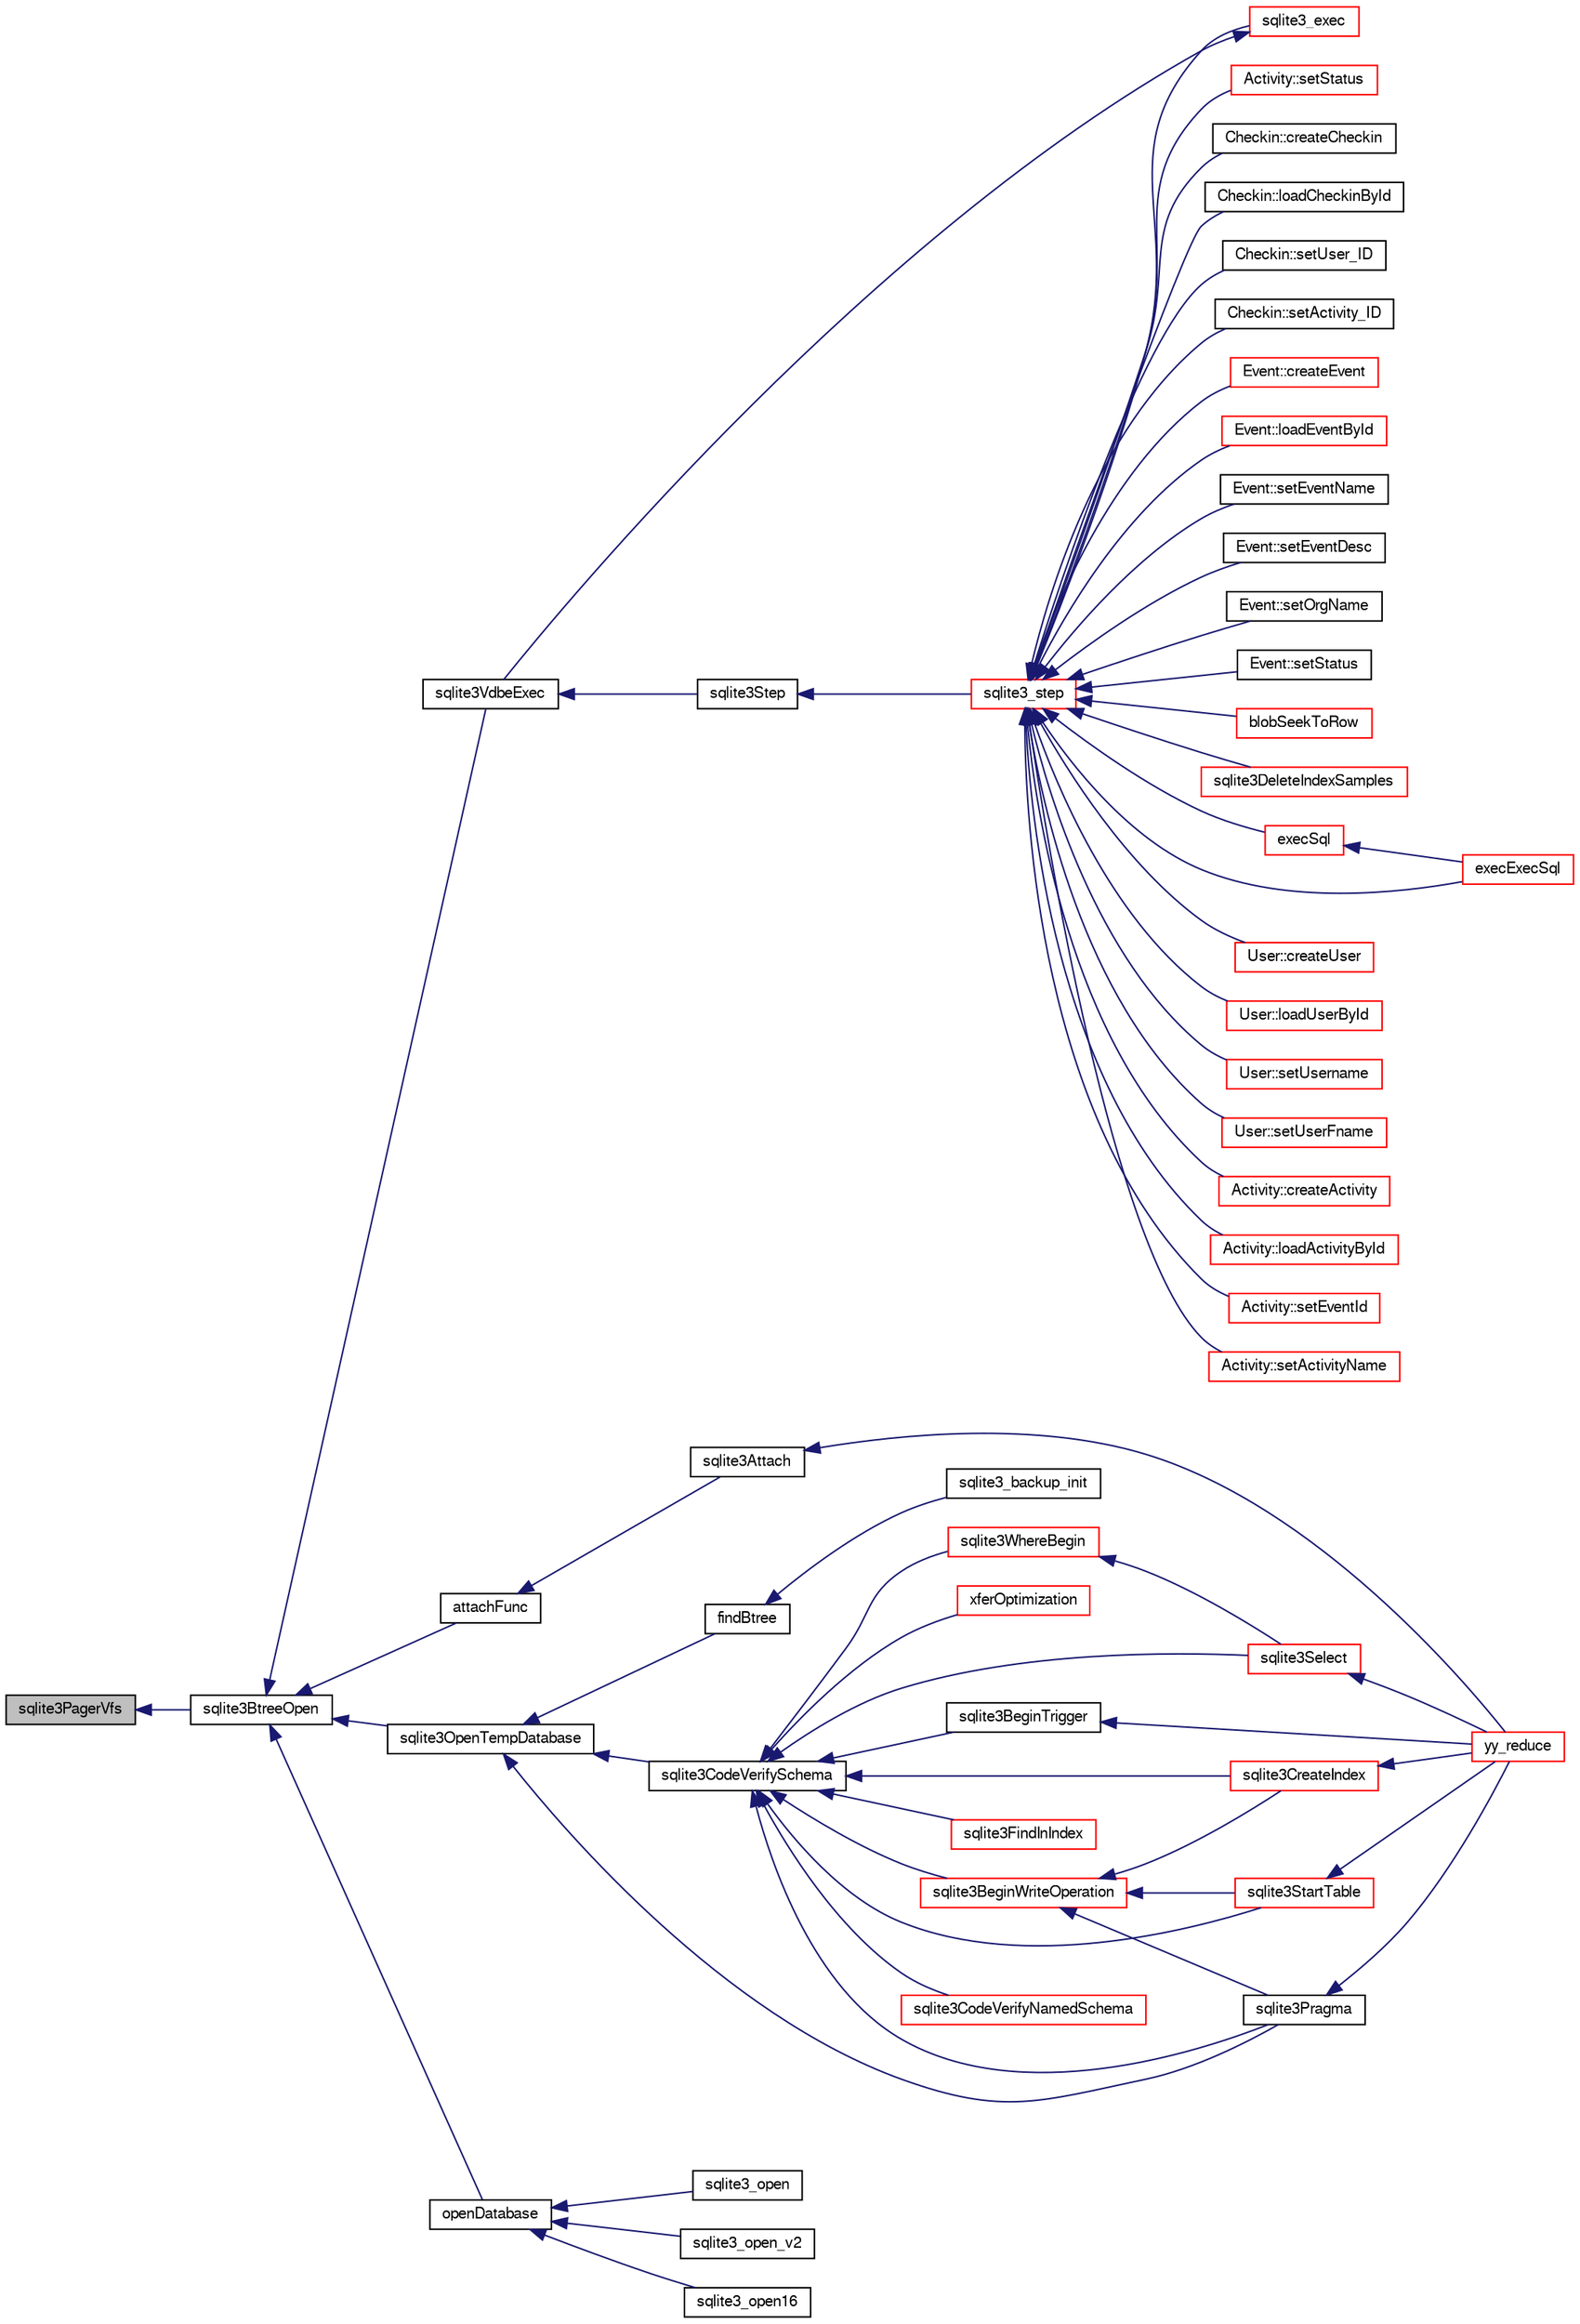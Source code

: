 digraph "sqlite3PagerVfs"
{
  edge [fontname="FreeSans",fontsize="10",labelfontname="FreeSans",labelfontsize="10"];
  node [fontname="FreeSans",fontsize="10",shape=record];
  rankdir="LR";
  Node642914 [label="sqlite3PagerVfs",height=0.2,width=0.4,color="black", fillcolor="grey75", style="filled", fontcolor="black"];
  Node642914 -> Node642915 [dir="back",color="midnightblue",fontsize="10",style="solid",fontname="FreeSans"];
  Node642915 [label="sqlite3BtreeOpen",height=0.2,width=0.4,color="black", fillcolor="white", style="filled",URL="$sqlite3_8c.html#a13dcb44dc34af6ce9d38de9c5aa975f9"];
  Node642915 -> Node642916 [dir="back",color="midnightblue",fontsize="10",style="solid",fontname="FreeSans"];
  Node642916 [label="sqlite3VdbeExec",height=0.2,width=0.4,color="black", fillcolor="white", style="filled",URL="$sqlite3_8c.html#a8ce40a614bdc56719c4d642b1e4dfb21"];
  Node642916 -> Node642917 [dir="back",color="midnightblue",fontsize="10",style="solid",fontname="FreeSans"];
  Node642917 [label="sqlite3Step",height=0.2,width=0.4,color="black", fillcolor="white", style="filled",URL="$sqlite3_8c.html#a3f2872e873e2758a4beedad1d5113554"];
  Node642917 -> Node642918 [dir="back",color="midnightblue",fontsize="10",style="solid",fontname="FreeSans"];
  Node642918 [label="sqlite3_step",height=0.2,width=0.4,color="red", fillcolor="white", style="filled",URL="$sqlite3_8h.html#ac1e491ce36b7471eb28387f7d3c74334"];
  Node642918 -> Node642919 [dir="back",color="midnightblue",fontsize="10",style="solid",fontname="FreeSans"];
  Node642919 [label="Activity::createActivity",height=0.2,width=0.4,color="red", fillcolor="white", style="filled",URL="$classActivity.html#a813cc5e52c14ab49b39014c134e3425b"];
  Node642918 -> Node642922 [dir="back",color="midnightblue",fontsize="10",style="solid",fontname="FreeSans"];
  Node642922 [label="Activity::loadActivityById",height=0.2,width=0.4,color="red", fillcolor="white", style="filled",URL="$classActivity.html#abe4ffb4f08a47212ebf9013259d9e7fd"];
  Node642918 -> Node642924 [dir="back",color="midnightblue",fontsize="10",style="solid",fontname="FreeSans"];
  Node642924 [label="Activity::setEventId",height=0.2,width=0.4,color="red", fillcolor="white", style="filled",URL="$classActivity.html#adb1d0fd0d08f473e068f0a4086bfa9ca"];
  Node642918 -> Node642925 [dir="back",color="midnightblue",fontsize="10",style="solid",fontname="FreeSans"];
  Node642925 [label="Activity::setActivityName",height=0.2,width=0.4,color="red", fillcolor="white", style="filled",URL="$classActivity.html#a62dc3737b33915a36086f9dd26d16a81"];
  Node642918 -> Node642926 [dir="back",color="midnightblue",fontsize="10",style="solid",fontname="FreeSans"];
  Node642926 [label="Activity::setStatus",height=0.2,width=0.4,color="red", fillcolor="white", style="filled",URL="$classActivity.html#af618135a7738f4d2a7ee147a8ef912ea"];
  Node642918 -> Node642927 [dir="back",color="midnightblue",fontsize="10",style="solid",fontname="FreeSans"];
  Node642927 [label="Checkin::createCheckin",height=0.2,width=0.4,color="black", fillcolor="white", style="filled",URL="$classCheckin.html#a4e40acdf7fff0e607f6de4f24f3a163c"];
  Node642918 -> Node642928 [dir="back",color="midnightblue",fontsize="10",style="solid",fontname="FreeSans"];
  Node642928 [label="Checkin::loadCheckinById",height=0.2,width=0.4,color="black", fillcolor="white", style="filled",URL="$classCheckin.html#a3461f70ea6c68475225f2a07f78a21e0"];
  Node642918 -> Node642929 [dir="back",color="midnightblue",fontsize="10",style="solid",fontname="FreeSans"];
  Node642929 [label="Checkin::setUser_ID",height=0.2,width=0.4,color="black", fillcolor="white", style="filled",URL="$classCheckin.html#a76ab640f4f912876dbebf183db5359c6"];
  Node642918 -> Node642930 [dir="back",color="midnightblue",fontsize="10",style="solid",fontname="FreeSans"];
  Node642930 [label="Checkin::setActivity_ID",height=0.2,width=0.4,color="black", fillcolor="white", style="filled",URL="$classCheckin.html#ab2ff3ec2604ec73a42af25874a00b232"];
  Node642918 -> Node642931 [dir="back",color="midnightblue",fontsize="10",style="solid",fontname="FreeSans"];
  Node642931 [label="Event::createEvent",height=0.2,width=0.4,color="red", fillcolor="white", style="filled",URL="$classEvent.html#a77adb9f4a46ffb32c2d931f0691f5903"];
  Node642918 -> Node642932 [dir="back",color="midnightblue",fontsize="10",style="solid",fontname="FreeSans"];
  Node642932 [label="Event::loadEventById",height=0.2,width=0.4,color="red", fillcolor="white", style="filled",URL="$classEvent.html#afa66cea33f722dbeecb69cc98fdea055"];
  Node642918 -> Node642933 [dir="back",color="midnightblue",fontsize="10",style="solid",fontname="FreeSans"];
  Node642933 [label="Event::setEventName",height=0.2,width=0.4,color="black", fillcolor="white", style="filled",URL="$classEvent.html#a10596b6ca077df05184e30d62b08729d"];
  Node642918 -> Node642934 [dir="back",color="midnightblue",fontsize="10",style="solid",fontname="FreeSans"];
  Node642934 [label="Event::setEventDesc",height=0.2,width=0.4,color="black", fillcolor="white", style="filled",URL="$classEvent.html#ae36b8377dcae792f1c5c4726024c981b"];
  Node642918 -> Node642935 [dir="back",color="midnightblue",fontsize="10",style="solid",fontname="FreeSans"];
  Node642935 [label="Event::setOrgName",height=0.2,width=0.4,color="black", fillcolor="white", style="filled",URL="$classEvent.html#a19aac0f776bd764563a54977656cf680"];
  Node642918 -> Node642936 [dir="back",color="midnightblue",fontsize="10",style="solid",fontname="FreeSans"];
  Node642936 [label="Event::setStatus",height=0.2,width=0.4,color="black", fillcolor="white", style="filled",URL="$classEvent.html#ab0a6b9285af0f4172eb841e2b80f8972"];
  Node642918 -> Node642937 [dir="back",color="midnightblue",fontsize="10",style="solid",fontname="FreeSans"];
  Node642937 [label="blobSeekToRow",height=0.2,width=0.4,color="red", fillcolor="white", style="filled",URL="$sqlite3_8c.html#afff57e13332b98c8a44a7cebe38962ab"];
  Node642918 -> Node642940 [dir="back",color="midnightblue",fontsize="10",style="solid",fontname="FreeSans"];
  Node642940 [label="sqlite3DeleteIndexSamples",height=0.2,width=0.4,color="red", fillcolor="white", style="filled",URL="$sqlite3_8c.html#aaeda0302fbf61397ec009f65bed047ef"];
  Node642918 -> Node643109 [dir="back",color="midnightblue",fontsize="10",style="solid",fontname="FreeSans"];
  Node643109 [label="sqlite3_exec",height=0.2,width=0.4,color="red", fillcolor="white", style="filled",URL="$sqlite3_8h.html#a97487ec8150e0bcc8fa392ab8f0e24db"];
  Node643109 -> Node642916 [dir="back",color="midnightblue",fontsize="10",style="solid",fontname="FreeSans"];
  Node642918 -> Node643100 [dir="back",color="midnightblue",fontsize="10",style="solid",fontname="FreeSans"];
  Node643100 [label="execSql",height=0.2,width=0.4,color="red", fillcolor="white", style="filled",URL="$sqlite3_8c.html#a7d16651b98a110662f4c265eff0246cb"];
  Node643100 -> Node643101 [dir="back",color="midnightblue",fontsize="10",style="solid",fontname="FreeSans"];
  Node643101 [label="execExecSql",height=0.2,width=0.4,color="red", fillcolor="white", style="filled",URL="$sqlite3_8c.html#ac1be09a6c047f21133d16378d301e0d4"];
  Node642918 -> Node643101 [dir="back",color="midnightblue",fontsize="10",style="solid",fontname="FreeSans"];
  Node642918 -> Node643103 [dir="back",color="midnightblue",fontsize="10",style="solid",fontname="FreeSans"];
  Node643103 [label="User::createUser",height=0.2,width=0.4,color="red", fillcolor="white", style="filled",URL="$classUser.html#a22ed673939e8cc0a136130b809bba513"];
  Node642918 -> Node643104 [dir="back",color="midnightblue",fontsize="10",style="solid",fontname="FreeSans"];
  Node643104 [label="User::loadUserById",height=0.2,width=0.4,color="red", fillcolor="white", style="filled",URL="$classUser.html#a863377665b7fb83c5547dcf9727f5092"];
  Node642918 -> Node643105 [dir="back",color="midnightblue",fontsize="10",style="solid",fontname="FreeSans"];
  Node643105 [label="User::setUsername",height=0.2,width=0.4,color="red", fillcolor="white", style="filled",URL="$classUser.html#aa0497022a136cb78de785b0a39ae60b1"];
  Node642918 -> Node643106 [dir="back",color="midnightblue",fontsize="10",style="solid",fontname="FreeSans"];
  Node643106 [label="User::setUserFname",height=0.2,width=0.4,color="red", fillcolor="white", style="filled",URL="$classUser.html#a72657eb55cd0ca437b4841a43f19912f"];
  Node642915 -> Node642944 [dir="back",color="midnightblue",fontsize="10",style="solid",fontname="FreeSans"];
  Node642944 [label="attachFunc",height=0.2,width=0.4,color="black", fillcolor="white", style="filled",URL="$sqlite3_8c.html#a69cb751a7da501b9a0aa37e0d7c3eaf7"];
  Node642944 -> Node642945 [dir="back",color="midnightblue",fontsize="10",style="solid",fontname="FreeSans"];
  Node642945 [label="sqlite3Attach",height=0.2,width=0.4,color="black", fillcolor="white", style="filled",URL="$sqlite3_8c.html#ae0907fe0b43cc1b4c7e6a16213e8546f"];
  Node642945 -> Node642946 [dir="back",color="midnightblue",fontsize="10",style="solid",fontname="FreeSans"];
  Node642946 [label="yy_reduce",height=0.2,width=0.4,color="red", fillcolor="white", style="filled",URL="$sqlite3_8c.html#a7c419a9b25711c666a9a2449ef377f14"];
  Node642915 -> Node643177 [dir="back",color="midnightblue",fontsize="10",style="solid",fontname="FreeSans"];
  Node643177 [label="sqlite3OpenTempDatabase",height=0.2,width=0.4,color="black", fillcolor="white", style="filled",URL="$sqlite3_8c.html#aaf3088380b731428b72d3b5777f93755"];
  Node643177 -> Node643121 [dir="back",color="midnightblue",fontsize="10",style="solid",fontname="FreeSans"];
  Node643121 [label="findBtree",height=0.2,width=0.4,color="black", fillcolor="white", style="filled",URL="$sqlite3_8c.html#ab4ee5743b77efd7f8832bf0b9315f973"];
  Node643121 -> Node643122 [dir="back",color="midnightblue",fontsize="10",style="solid",fontname="FreeSans"];
  Node643122 [label="sqlite3_backup_init",height=0.2,width=0.4,color="black", fillcolor="white", style="filled",URL="$sqlite3_8h.html#a9c9aa9e8edeb9910d93148a6621c1097"];
  Node643177 -> Node643178 [dir="back",color="midnightblue",fontsize="10",style="solid",fontname="FreeSans"];
  Node643178 [label="sqlite3CodeVerifySchema",height=0.2,width=0.4,color="black", fillcolor="white", style="filled",URL="$sqlite3_8c.html#ad9d8708d96f8416ec59ebf41c57000f9"];
  Node643178 -> Node642997 [dir="back",color="midnightblue",fontsize="10",style="solid",fontname="FreeSans"];
  Node642997 [label="sqlite3FindInIndex",height=0.2,width=0.4,color="red", fillcolor="white", style="filled",URL="$sqlite3_8c.html#af7d8c56ab0231f44bb5f87b3fafeffb2"];
  Node643178 -> Node643038 [dir="back",color="midnightblue",fontsize="10",style="solid",fontname="FreeSans"];
  Node643038 [label="sqlite3StartTable",height=0.2,width=0.4,color="red", fillcolor="white", style="filled",URL="$sqlite3_8c.html#af49b4395f39d9078a0dda2484c183012"];
  Node643038 -> Node642946 [dir="back",color="midnightblue",fontsize="10",style="solid",fontname="FreeSans"];
  Node643178 -> Node642955 [dir="back",color="midnightblue",fontsize="10",style="solid",fontname="FreeSans"];
  Node642955 [label="sqlite3CreateIndex",height=0.2,width=0.4,color="red", fillcolor="white", style="filled",URL="$sqlite3_8c.html#a8dbe5e590ab6c58a8c45f34f7c81e825"];
  Node642955 -> Node642946 [dir="back",color="midnightblue",fontsize="10",style="solid",fontname="FreeSans"];
  Node643178 -> Node643179 [dir="back",color="midnightblue",fontsize="10",style="solid",fontname="FreeSans"];
  Node643179 [label="sqlite3CodeVerifyNamedSchema",height=0.2,width=0.4,color="red", fillcolor="white", style="filled",URL="$sqlite3_8c.html#a30331e33b8e462cbe3aa83c8bddb8c0e"];
  Node643178 -> Node643180 [dir="back",color="midnightblue",fontsize="10",style="solid",fontname="FreeSans"];
  Node643180 [label="sqlite3BeginWriteOperation",height=0.2,width=0.4,color="red", fillcolor="white", style="filled",URL="$sqlite3_8c.html#a21b1b811bbe305f922244f8913c87f10"];
  Node643180 -> Node643038 [dir="back",color="midnightblue",fontsize="10",style="solid",fontname="FreeSans"];
  Node643180 -> Node642955 [dir="back",color="midnightblue",fontsize="10",style="solid",fontname="FreeSans"];
  Node643180 -> Node642994 [dir="back",color="midnightblue",fontsize="10",style="solid",fontname="FreeSans"];
  Node642994 [label="sqlite3Pragma",height=0.2,width=0.4,color="black", fillcolor="white", style="filled",URL="$sqlite3_8c.html#a111391370f58f8e6a6eca51fd34d62ed"];
  Node642994 -> Node642946 [dir="back",color="midnightblue",fontsize="10",style="solid",fontname="FreeSans"];
  Node643178 -> Node642975 [dir="back",color="midnightblue",fontsize="10",style="solid",fontname="FreeSans"];
  Node642975 [label="xferOptimization",height=0.2,width=0.4,color="red", fillcolor="white", style="filled",URL="$sqlite3_8c.html#ae85c90f7d064fe83f4ed930e708855d2"];
  Node643178 -> Node642994 [dir="back",color="midnightblue",fontsize="10",style="solid",fontname="FreeSans"];
  Node643178 -> Node642995 [dir="back",color="midnightblue",fontsize="10",style="solid",fontname="FreeSans"];
  Node642995 [label="sqlite3Select",height=0.2,width=0.4,color="red", fillcolor="white", style="filled",URL="$sqlite3_8c.html#a2465ee8c956209ba4b272477b7c21a45"];
  Node642995 -> Node642946 [dir="back",color="midnightblue",fontsize="10",style="solid",fontname="FreeSans"];
  Node643178 -> Node642974 [dir="back",color="midnightblue",fontsize="10",style="solid",fontname="FreeSans"];
  Node642974 [label="sqlite3BeginTrigger",height=0.2,width=0.4,color="black", fillcolor="white", style="filled",URL="$sqlite3_8c.html#ac20a731dbd52edec68a09962c7f39a4c"];
  Node642974 -> Node642946 [dir="back",color="midnightblue",fontsize="10",style="solid",fontname="FreeSans"];
  Node643178 -> Node643011 [dir="back",color="midnightblue",fontsize="10",style="solid",fontname="FreeSans"];
  Node643011 [label="sqlite3WhereBegin",height=0.2,width=0.4,color="red", fillcolor="white", style="filled",URL="$sqlite3_8c.html#acad049f5c9a96a8118cffd5e5ce89f7c"];
  Node643011 -> Node642995 [dir="back",color="midnightblue",fontsize="10",style="solid",fontname="FreeSans"];
  Node643177 -> Node642994 [dir="back",color="midnightblue",fontsize="10",style="solid",fontname="FreeSans"];
  Node642915 -> Node643151 [dir="back",color="midnightblue",fontsize="10",style="solid",fontname="FreeSans"];
  Node643151 [label="openDatabase",height=0.2,width=0.4,color="black", fillcolor="white", style="filled",URL="$sqlite3_8c.html#a6a9c3bc3a64234e863413f41db473758"];
  Node643151 -> Node643152 [dir="back",color="midnightblue",fontsize="10",style="solid",fontname="FreeSans"];
  Node643152 [label="sqlite3_open",height=0.2,width=0.4,color="black", fillcolor="white", style="filled",URL="$sqlite3_8h.html#a97ba966ed1acc38409786258268f5f71"];
  Node643151 -> Node643153 [dir="back",color="midnightblue",fontsize="10",style="solid",fontname="FreeSans"];
  Node643153 [label="sqlite3_open_v2",height=0.2,width=0.4,color="black", fillcolor="white", style="filled",URL="$sqlite3_8h.html#a140fe275b6975dc867cea50a65a217c4"];
  Node643151 -> Node643154 [dir="back",color="midnightblue",fontsize="10",style="solid",fontname="FreeSans"];
  Node643154 [label="sqlite3_open16",height=0.2,width=0.4,color="black", fillcolor="white", style="filled",URL="$sqlite3_8h.html#adbc401bb96713f32e553db32f6f3ca33"];
}
